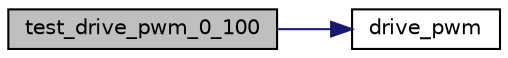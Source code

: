 digraph "test_drive_pwm_0_100"
{
 // LATEX_PDF_SIZE
  edge [fontname="Helvetica",fontsize="10",labelfontname="Helvetica",labelfontsize="10"];
  node [fontname="Helvetica",fontsize="10",shape=record];
  rankdir="LR";
  Node1 [label="test_drive_pwm_0_100",height=0.2,width=0.4,color="black", fillcolor="grey75", style="filled", fontcolor="black",tooltip=" "];
  Node1 -> Node2 [color="midnightblue",fontsize="10",style="solid",fontname="Helvetica"];
  Node2 [label="drive_pwm",height=0.2,width=0.4,color="black", fillcolor="white", style="filled",URL="$pwm__drive_8c.html#adb600de094cb028b0c7935ca3869911b",tooltip="選択したPWM駆動用ポートで、Dutyを指定してPWM駆動を実施"];
}
